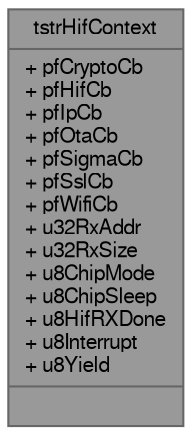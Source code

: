 digraph "tstrHifContext"
{
 // LATEX_PDF_SIZE
  bgcolor="transparent";
  edge [fontname=FreeSans,fontsize=10,labelfontname=FreeSans,labelfontsize=10];
  node [fontname=FreeSans,fontsize=10,shape=box,height=0.2,width=0.4];
  Node1 [shape=record,label="{tstrHifContext\n|+ pfCryptoCb\l+ pfHifCb\l+ pfIpCb\l+ pfOtaCb\l+ pfSigmaCb\l+ pfSslCb\l+ pfWifiCb\l+ u32RxAddr\l+ u32RxSize\l+ u8ChipMode\l+ u8ChipSleep\l+ u8HifRXDone\l+ u8Interrupt\l+ u8Yield\l|}",height=0.2,width=0.4,color="gray40", fillcolor="grey60", style="filled", fontcolor="black",tooltip=" "];
}
